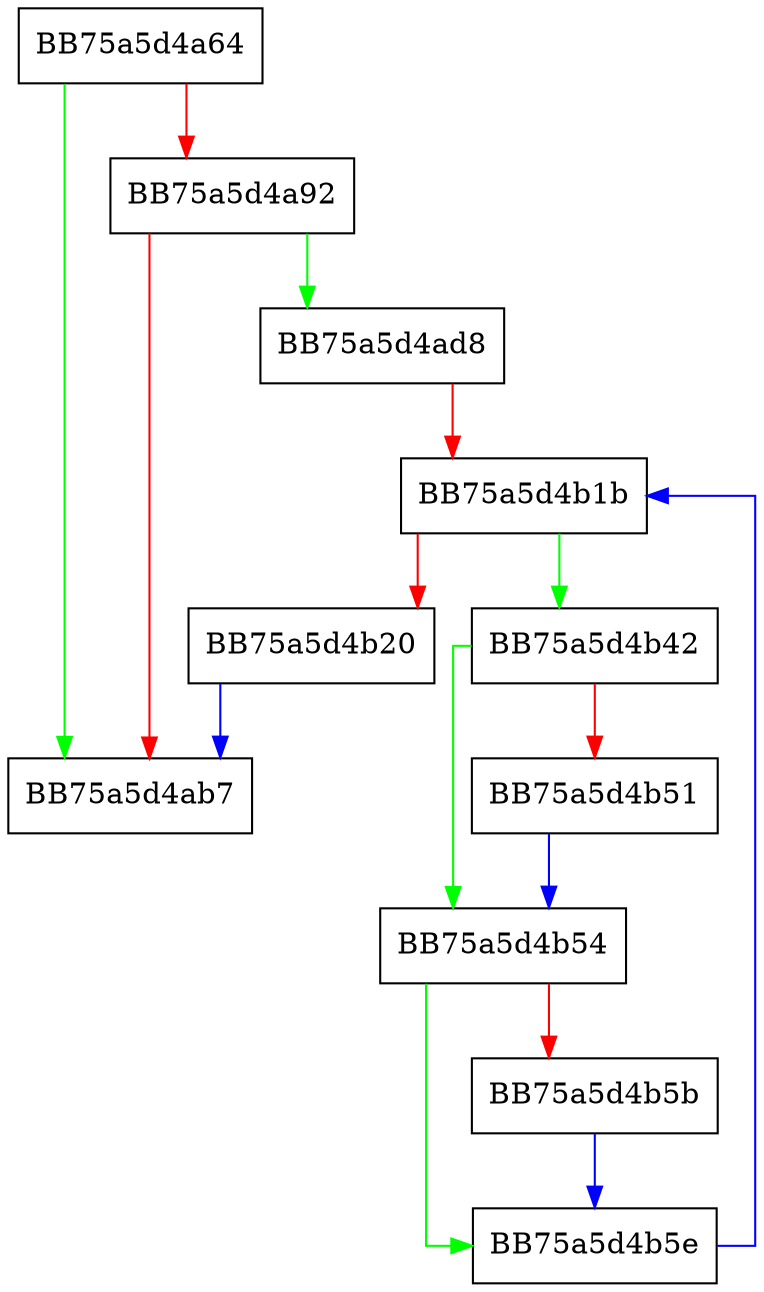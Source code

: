 digraph SendPropagatingNotificationsToChild {
  node [shape="box"];
  graph [splines=ortho];
  BB75a5d4a64 -> BB75a5d4ab7 [color="green"];
  BB75a5d4a64 -> BB75a5d4a92 [color="red"];
  BB75a5d4a92 -> BB75a5d4ad8 [color="green"];
  BB75a5d4a92 -> BB75a5d4ab7 [color="red"];
  BB75a5d4ad8 -> BB75a5d4b1b [color="red"];
  BB75a5d4b1b -> BB75a5d4b42 [color="green"];
  BB75a5d4b1b -> BB75a5d4b20 [color="red"];
  BB75a5d4b20 -> BB75a5d4ab7 [color="blue"];
  BB75a5d4b42 -> BB75a5d4b54 [color="green"];
  BB75a5d4b42 -> BB75a5d4b51 [color="red"];
  BB75a5d4b51 -> BB75a5d4b54 [color="blue"];
  BB75a5d4b54 -> BB75a5d4b5e [color="green"];
  BB75a5d4b54 -> BB75a5d4b5b [color="red"];
  BB75a5d4b5b -> BB75a5d4b5e [color="blue"];
  BB75a5d4b5e -> BB75a5d4b1b [color="blue"];
}